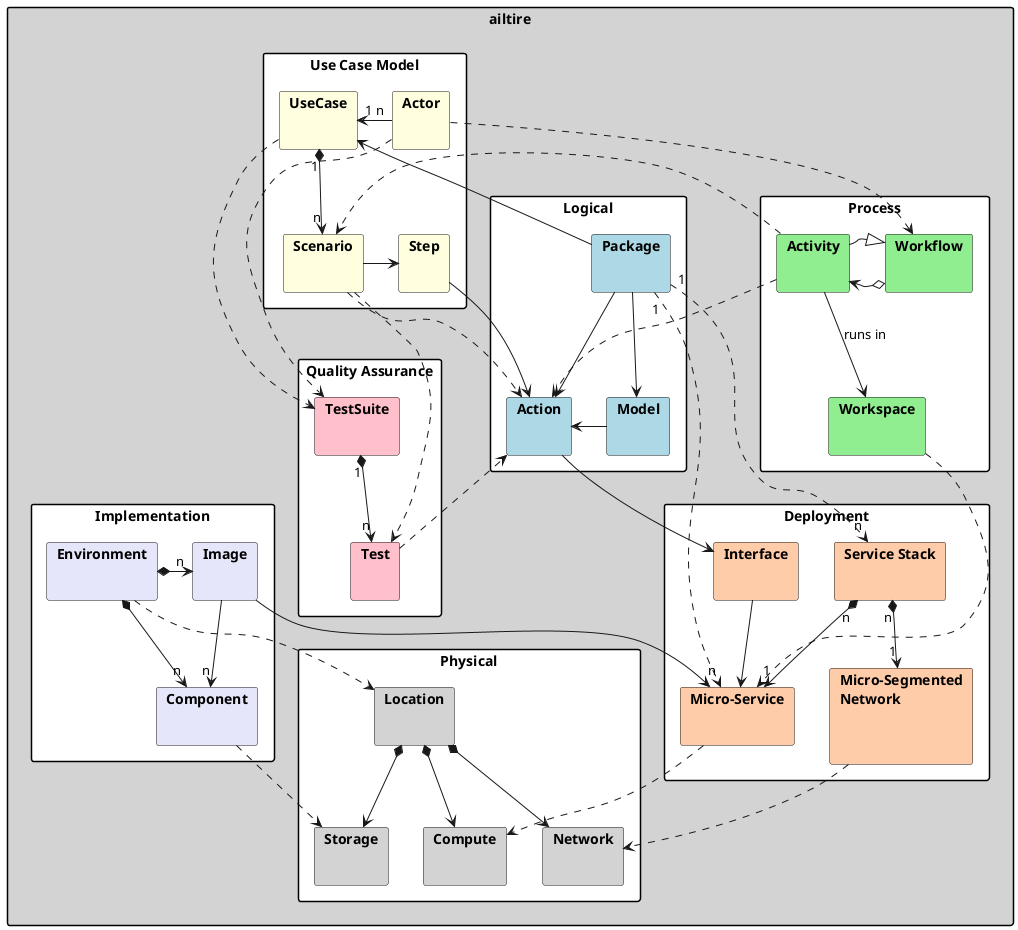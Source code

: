 @startuml

skinparam packageStyle rect

package ailtire #lightgray {
    package "Use Case Model" #white {
        package "UseCase" #lightyellow {
        }
        package "Scenario" #lightyellow {
        }
        package "Step" #lightyellow {
        }
        package "Actor" #lightyellow {
        }
    }
    package "Deployment" #white {
        package "Interface" #ffccaa {
        }

        package "Micro-Service" as ms #ffccaa {
        }
        package "Micro-Segmented\nNetwork" as msn #ffccaa {
        }
        package "Service Stack" as ss #ffccaa {
        }
        ss "n" *--> "1" ms
        ss "n" *--> "1" msn
        Interface --> ms
    }

    package "Physical" #white {
        package "Compute" #lightgray { }
        package "Storage" #lightgray { }
        package "Network" #lightgray { }
        package "Location" #lightgray { }
        Location *--> Compute
        Location *--> Network
        Location *--> Storage
    }
    package "Process" #white {
        package "Workflow" #lightgreen { }
        package "Activity" #lightgreen { }
        package "Workspace" #lightgreen { }
        Workflow o-> Activity
        Activity --> Workspace : runs in
        Activity --|> Workflow
    }
    package Logical #white {
        package "Package" as pkg #lightblue {
        }
        package "Action" #lightblue {
        }
        package "Model" as Model #lightblue {
        }
    }
    package "Implementation" #white {
        package "Component" #lavender { }
        package "Environment" #lavender { }
        package "Image" #lavender { }
        Environment *-> "n" Component
        Environment *-> "n" Image
        Image --> "n" Component
    }
    package "Quality Assurance" #white {
        package "TestSuite" #pink { }
        package "Test" #pink { }
        TestSuite "1" *--> "n" Test
    }
    Environment ..> Location
    msn ..> Network
    ms ..> Compute
    Component ..> Storage
    Scenario -> Step
    Step --> Action
    Action --> Interface
    Image --> ms
    UseCase "1" *--> "n" Scenario
    UseCase "1" <- "n" Actor
    pkg "1" .> "n" ms
    pkg "1" .> "n" ss
    Scenario .> Action
    pkg -> UseCase
    pkg --> Model

    Actor ...> TestSuite
    UseCase ...> TestSuite
    Scenario ...> Test
    Test ...> Action

    Model -> Action
    pkg -> Action
    Workspace ..> ms
    Activity ..> Action
    Activity ..> Scenario
    Actor ..> Workflow

}

@enduml


